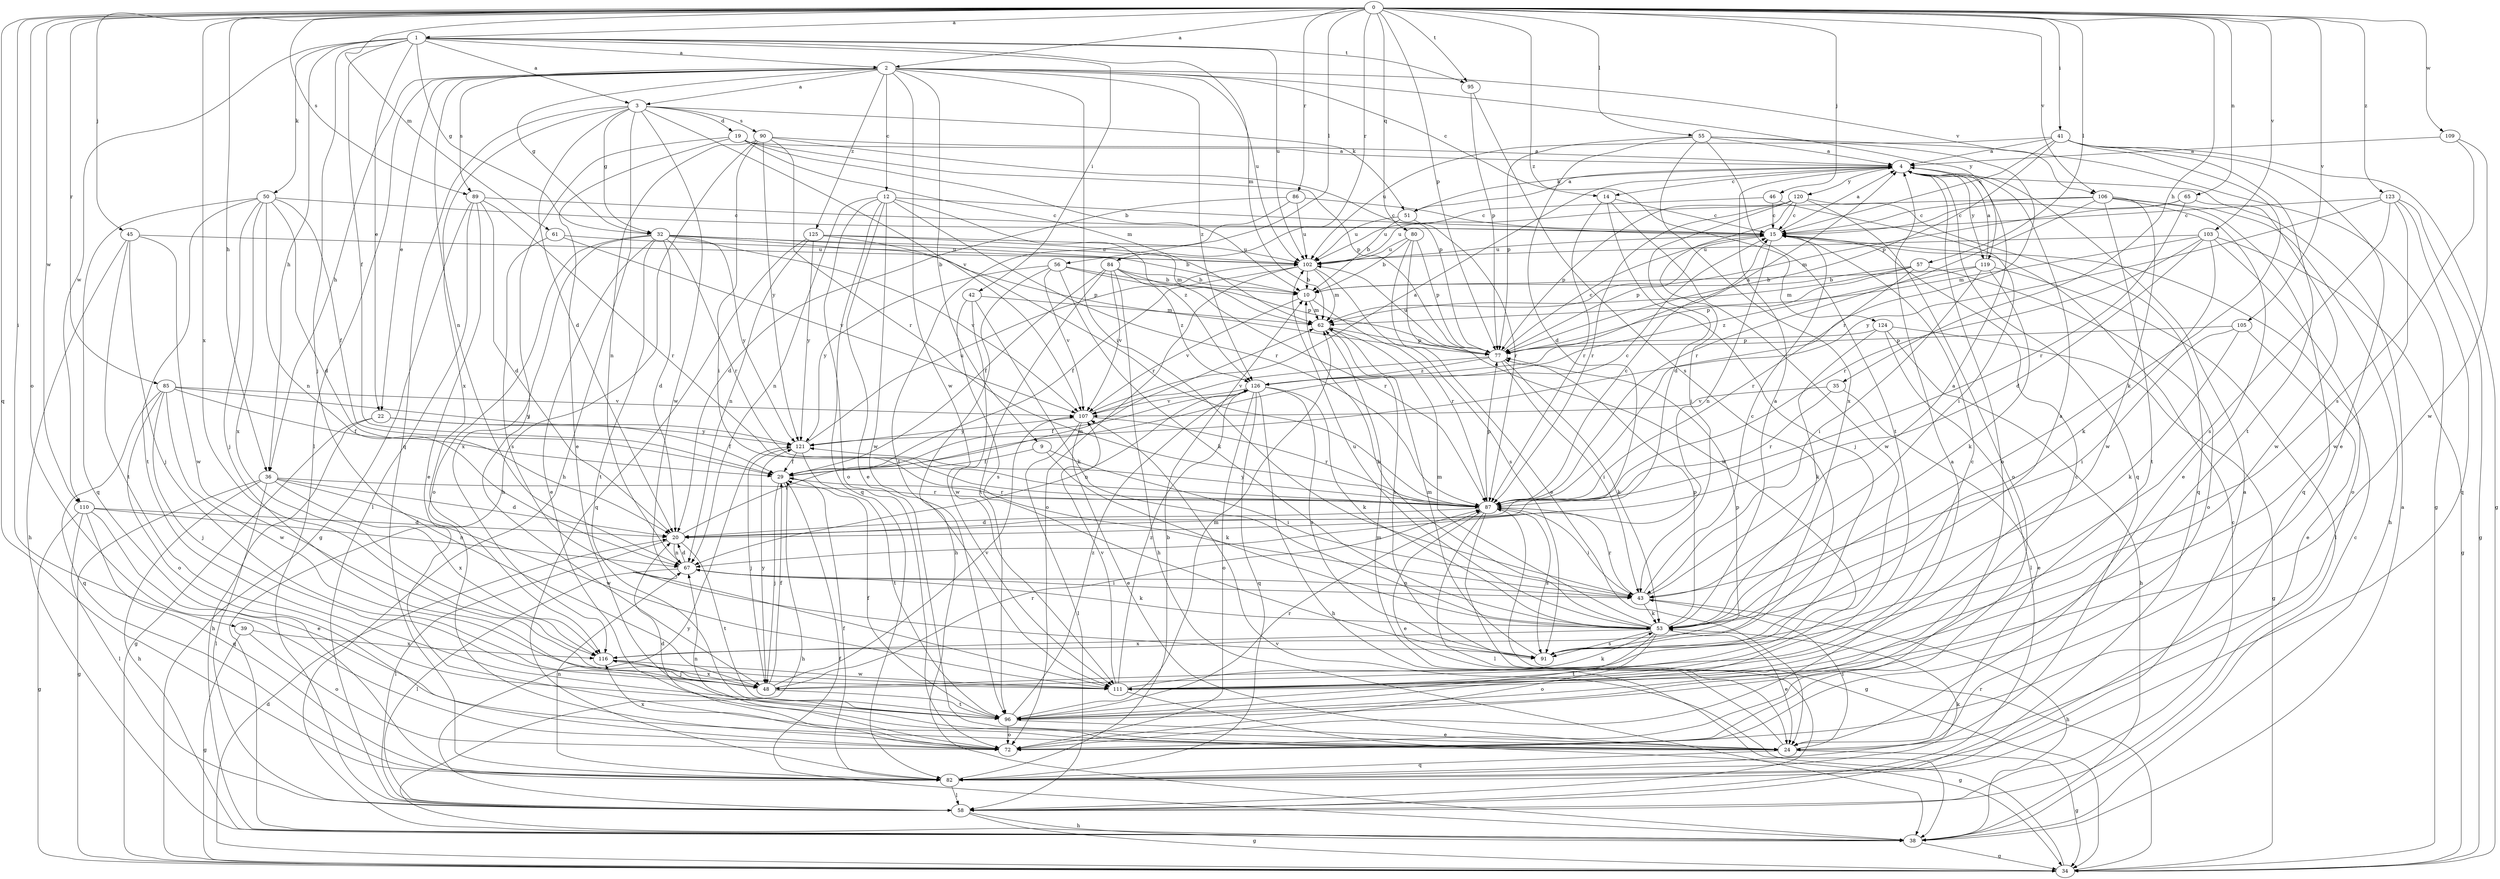 strict digraph  {
0;
1;
2;
3;
4;
9;
10;
12;
14;
15;
19;
20;
22;
24;
29;
32;
34;
35;
36;
38;
39;
41;
42;
43;
45;
46;
48;
50;
51;
53;
55;
56;
57;
58;
61;
62;
65;
67;
72;
77;
80;
82;
84;
85;
86;
87;
89;
90;
91;
95;
96;
102;
103;
105;
106;
107;
109;
110;
111;
116;
119;
120;
121;
123;
124;
125;
126;
0 -> 1  [label=a];
0 -> 2  [label=a];
0 -> 35  [label=h];
0 -> 36  [label=h];
0 -> 39  [label=i];
0 -> 41  [label=i];
0 -> 45  [label=j];
0 -> 46  [label=j];
0 -> 55  [label=l];
0 -> 56  [label=l];
0 -> 57  [label=l];
0 -> 61  [label=m];
0 -> 65  [label=n];
0 -> 72  [label=o];
0 -> 77  [label=p];
0 -> 80  [label=q];
0 -> 82  [label=q];
0 -> 84  [label=r];
0 -> 85  [label=r];
0 -> 86  [label=r];
0 -> 89  [label=s];
0 -> 95  [label=t];
0 -> 103  [label=v];
0 -> 105  [label=v];
0 -> 106  [label=v];
0 -> 109  [label=w];
0 -> 110  [label=w];
0 -> 116  [label=x];
0 -> 123  [label=z];
0 -> 124  [label=z];
1 -> 2  [label=a];
1 -> 3  [label=a];
1 -> 22  [label=e];
1 -> 29  [label=f];
1 -> 32  [label=g];
1 -> 36  [label=h];
1 -> 42  [label=i];
1 -> 48  [label=j];
1 -> 50  [label=k];
1 -> 62  [label=m];
1 -> 95  [label=t];
1 -> 102  [label=u];
1 -> 110  [label=w];
2 -> 3  [label=a];
2 -> 9  [label=b];
2 -> 12  [label=c];
2 -> 14  [label=c];
2 -> 22  [label=e];
2 -> 32  [label=g];
2 -> 36  [label=h];
2 -> 43  [label=i];
2 -> 58  [label=l];
2 -> 67  [label=n];
2 -> 89  [label=s];
2 -> 102  [label=u];
2 -> 106  [label=v];
2 -> 111  [label=w];
2 -> 119  [label=y];
2 -> 125  [label=z];
2 -> 126  [label=z];
3 -> 19  [label=d];
3 -> 20  [label=d];
3 -> 32  [label=g];
3 -> 38  [label=h];
3 -> 51  [label=k];
3 -> 82  [label=q];
3 -> 90  [label=s];
3 -> 107  [label=v];
3 -> 111  [label=w];
3 -> 116  [label=x];
4 -> 14  [label=c];
4 -> 51  [label=k];
4 -> 72  [label=o];
4 -> 82  [label=q];
4 -> 119  [label=y];
4 -> 120  [label=y];
9 -> 29  [label=f];
9 -> 43  [label=i];
9 -> 53  [label=k];
10 -> 62  [label=m];
10 -> 87  [label=r];
10 -> 107  [label=v];
12 -> 15  [label=c];
12 -> 24  [label=e];
12 -> 67  [label=n];
12 -> 72  [label=o];
12 -> 82  [label=q];
12 -> 87  [label=r];
12 -> 111  [label=w];
12 -> 126  [label=z];
14 -> 15  [label=c];
14 -> 48  [label=j];
14 -> 87  [label=r];
14 -> 111  [label=w];
15 -> 4  [label=a];
15 -> 67  [label=n];
15 -> 77  [label=p];
15 -> 102  [label=u];
19 -> 4  [label=a];
19 -> 10  [label=b];
19 -> 24  [label=e];
19 -> 48  [label=j];
19 -> 62  [label=m];
19 -> 77  [label=p];
20 -> 58  [label=l];
20 -> 62  [label=m];
20 -> 67  [label=n];
20 -> 96  [label=t];
22 -> 29  [label=f];
22 -> 34  [label=g];
22 -> 38  [label=h];
22 -> 121  [label=y];
24 -> 34  [label=g];
24 -> 43  [label=i];
24 -> 62  [label=m];
24 -> 82  [label=q];
29 -> 15  [label=c];
29 -> 38  [label=h];
29 -> 48  [label=j];
29 -> 87  [label=r];
32 -> 10  [label=b];
32 -> 20  [label=d];
32 -> 24  [label=e];
32 -> 72  [label=o];
32 -> 77  [label=p];
32 -> 87  [label=r];
32 -> 96  [label=t];
32 -> 102  [label=u];
32 -> 107  [label=v];
32 -> 116  [label=x];
32 -> 121  [label=y];
34 -> 20  [label=d];
34 -> 87  [label=r];
34 -> 107  [label=v];
35 -> 24  [label=e];
35 -> 87  [label=r];
35 -> 107  [label=v];
36 -> 20  [label=d];
36 -> 34  [label=g];
36 -> 38  [label=h];
36 -> 58  [label=l];
36 -> 87  [label=r];
36 -> 111  [label=w];
36 -> 116  [label=x];
38 -> 4  [label=a];
38 -> 15  [label=c];
38 -> 29  [label=f];
38 -> 34  [label=g];
39 -> 34  [label=g];
39 -> 72  [label=o];
39 -> 116  [label=x];
41 -> 4  [label=a];
41 -> 15  [label=c];
41 -> 24  [label=e];
41 -> 34  [label=g];
41 -> 53  [label=k];
41 -> 77  [label=p];
41 -> 96  [label=t];
41 -> 102  [label=u];
42 -> 53  [label=k];
42 -> 62  [label=m];
42 -> 91  [label=s];
42 -> 111  [label=w];
43 -> 4  [label=a];
43 -> 15  [label=c];
43 -> 38  [label=h];
43 -> 53  [label=k];
43 -> 67  [label=n];
43 -> 87  [label=r];
45 -> 38  [label=h];
45 -> 48  [label=j];
45 -> 96  [label=t];
45 -> 102  [label=u];
45 -> 111  [label=w];
46 -> 15  [label=c];
46 -> 43  [label=i];
46 -> 102  [label=u];
48 -> 15  [label=c];
48 -> 29  [label=f];
48 -> 87  [label=r];
48 -> 96  [label=t];
48 -> 107  [label=v];
48 -> 116  [label=x];
48 -> 121  [label=y];
50 -> 15  [label=c];
50 -> 20  [label=d];
50 -> 29  [label=f];
50 -> 48  [label=j];
50 -> 67  [label=n];
50 -> 82  [label=q];
50 -> 96  [label=t];
50 -> 116  [label=x];
51 -> 4  [label=a];
51 -> 10  [label=b];
51 -> 87  [label=r];
51 -> 102  [label=u];
53 -> 4  [label=a];
53 -> 10  [label=b];
53 -> 24  [label=e];
53 -> 62  [label=m];
53 -> 72  [label=o];
53 -> 77  [label=p];
53 -> 91  [label=s];
53 -> 96  [label=t];
53 -> 102  [label=u];
53 -> 116  [label=x];
55 -> 4  [label=a];
55 -> 20  [label=d];
55 -> 34  [label=g];
55 -> 77  [label=p];
55 -> 87  [label=r];
55 -> 96  [label=t];
55 -> 116  [label=x];
56 -> 10  [label=b];
56 -> 38  [label=h];
56 -> 53  [label=k];
56 -> 87  [label=r];
56 -> 107  [label=v];
56 -> 121  [label=y];
57 -> 10  [label=b];
57 -> 62  [label=m];
57 -> 72  [label=o];
57 -> 77  [label=p];
57 -> 87  [label=r];
58 -> 4  [label=a];
58 -> 15  [label=c];
58 -> 34  [label=g];
58 -> 38  [label=h];
58 -> 121  [label=y];
61 -> 91  [label=s];
61 -> 102  [label=u];
61 -> 107  [label=v];
62 -> 77  [label=p];
62 -> 91  [label=s];
65 -> 15  [label=c];
65 -> 62  [label=m];
65 -> 87  [label=r];
65 -> 111  [label=w];
67 -> 20  [label=d];
67 -> 43  [label=i];
67 -> 53  [label=k];
67 -> 58  [label=l];
72 -> 4  [label=a];
72 -> 20  [label=d];
72 -> 67  [label=n];
72 -> 116  [label=x];
77 -> 15  [label=c];
77 -> 43  [label=i];
77 -> 53  [label=k];
77 -> 102  [label=u];
77 -> 107  [label=v];
77 -> 126  [label=z];
80 -> 10  [label=b];
80 -> 24  [label=e];
80 -> 77  [label=p];
80 -> 102  [label=u];
80 -> 111  [label=w];
82 -> 10  [label=b];
82 -> 29  [label=f];
82 -> 53  [label=k];
82 -> 58  [label=l];
82 -> 67  [label=n];
84 -> 10  [label=b];
84 -> 29  [label=f];
84 -> 38  [label=h];
84 -> 77  [label=p];
84 -> 96  [label=t];
84 -> 107  [label=v];
84 -> 126  [label=z];
85 -> 29  [label=f];
85 -> 48  [label=j];
85 -> 72  [label=o];
85 -> 82  [label=q];
85 -> 107  [label=v];
85 -> 111  [label=w];
85 -> 121  [label=y];
86 -> 15  [label=c];
86 -> 20  [label=d];
86 -> 96  [label=t];
86 -> 102  [label=u];
87 -> 15  [label=c];
87 -> 20  [label=d];
87 -> 24  [label=e];
87 -> 34  [label=g];
87 -> 43  [label=i];
87 -> 58  [label=l];
87 -> 77  [label=p];
87 -> 91  [label=s];
87 -> 121  [label=y];
89 -> 15  [label=c];
89 -> 20  [label=d];
89 -> 24  [label=e];
89 -> 34  [label=g];
89 -> 58  [label=l];
89 -> 87  [label=r];
90 -> 4  [label=a];
90 -> 38  [label=h];
90 -> 43  [label=i];
90 -> 67  [label=n];
90 -> 77  [label=p];
90 -> 87  [label=r];
90 -> 121  [label=y];
91 -> 4  [label=a];
91 -> 62  [label=m];
91 -> 77  [label=p];
95 -> 77  [label=p];
95 -> 91  [label=s];
96 -> 15  [label=c];
96 -> 24  [label=e];
96 -> 29  [label=f];
96 -> 62  [label=m];
96 -> 72  [label=o];
96 -> 87  [label=r];
96 -> 126  [label=z];
102 -> 10  [label=b];
102 -> 29  [label=f];
102 -> 62  [label=m];
102 -> 72  [label=o];
102 -> 91  [label=s];
103 -> 20  [label=d];
103 -> 34  [label=g];
103 -> 53  [label=k];
103 -> 62  [label=m];
103 -> 72  [label=o];
103 -> 87  [label=r];
103 -> 102  [label=u];
105 -> 24  [label=e];
105 -> 43  [label=i];
105 -> 53  [label=k];
105 -> 77  [label=p];
106 -> 15  [label=c];
106 -> 24  [label=e];
106 -> 38  [label=h];
106 -> 82  [label=q];
106 -> 87  [label=r];
106 -> 96  [label=t];
106 -> 102  [label=u];
106 -> 111  [label=w];
107 -> 4  [label=a];
107 -> 24  [label=e];
107 -> 58  [label=l];
107 -> 87  [label=r];
107 -> 121  [label=y];
109 -> 4  [label=a];
109 -> 91  [label=s];
109 -> 111  [label=w];
110 -> 20  [label=d];
110 -> 24  [label=e];
110 -> 34  [label=g];
110 -> 58  [label=l];
110 -> 67  [label=n];
110 -> 82  [label=q];
111 -> 34  [label=g];
111 -> 53  [label=k];
111 -> 107  [label=v];
111 -> 126  [label=z];
116 -> 48  [label=j];
116 -> 111  [label=w];
119 -> 4  [label=a];
119 -> 10  [label=b];
119 -> 43  [label=i];
119 -> 53  [label=k];
119 -> 58  [label=l];
119 -> 126  [label=z];
120 -> 15  [label=c];
120 -> 20  [label=d];
120 -> 43  [label=i];
120 -> 72  [label=o];
120 -> 77  [label=p];
120 -> 82  [label=q];
120 -> 87  [label=r];
121 -> 29  [label=f];
121 -> 48  [label=j];
121 -> 96  [label=t];
121 -> 102  [label=u];
123 -> 15  [label=c];
123 -> 34  [label=g];
123 -> 82  [label=q];
123 -> 91  [label=s];
123 -> 111  [label=w];
123 -> 121  [label=y];
124 -> 34  [label=g];
124 -> 38  [label=h];
124 -> 53  [label=k];
124 -> 58  [label=l];
124 -> 77  [label=p];
125 -> 62  [label=m];
125 -> 67  [label=n];
125 -> 82  [label=q];
125 -> 87  [label=r];
125 -> 102  [label=u];
125 -> 121  [label=y];
126 -> 4  [label=a];
126 -> 29  [label=f];
126 -> 38  [label=h];
126 -> 53  [label=k];
126 -> 67  [label=n];
126 -> 72  [label=o];
126 -> 82  [label=q];
126 -> 91  [label=s];
126 -> 107  [label=v];
}
